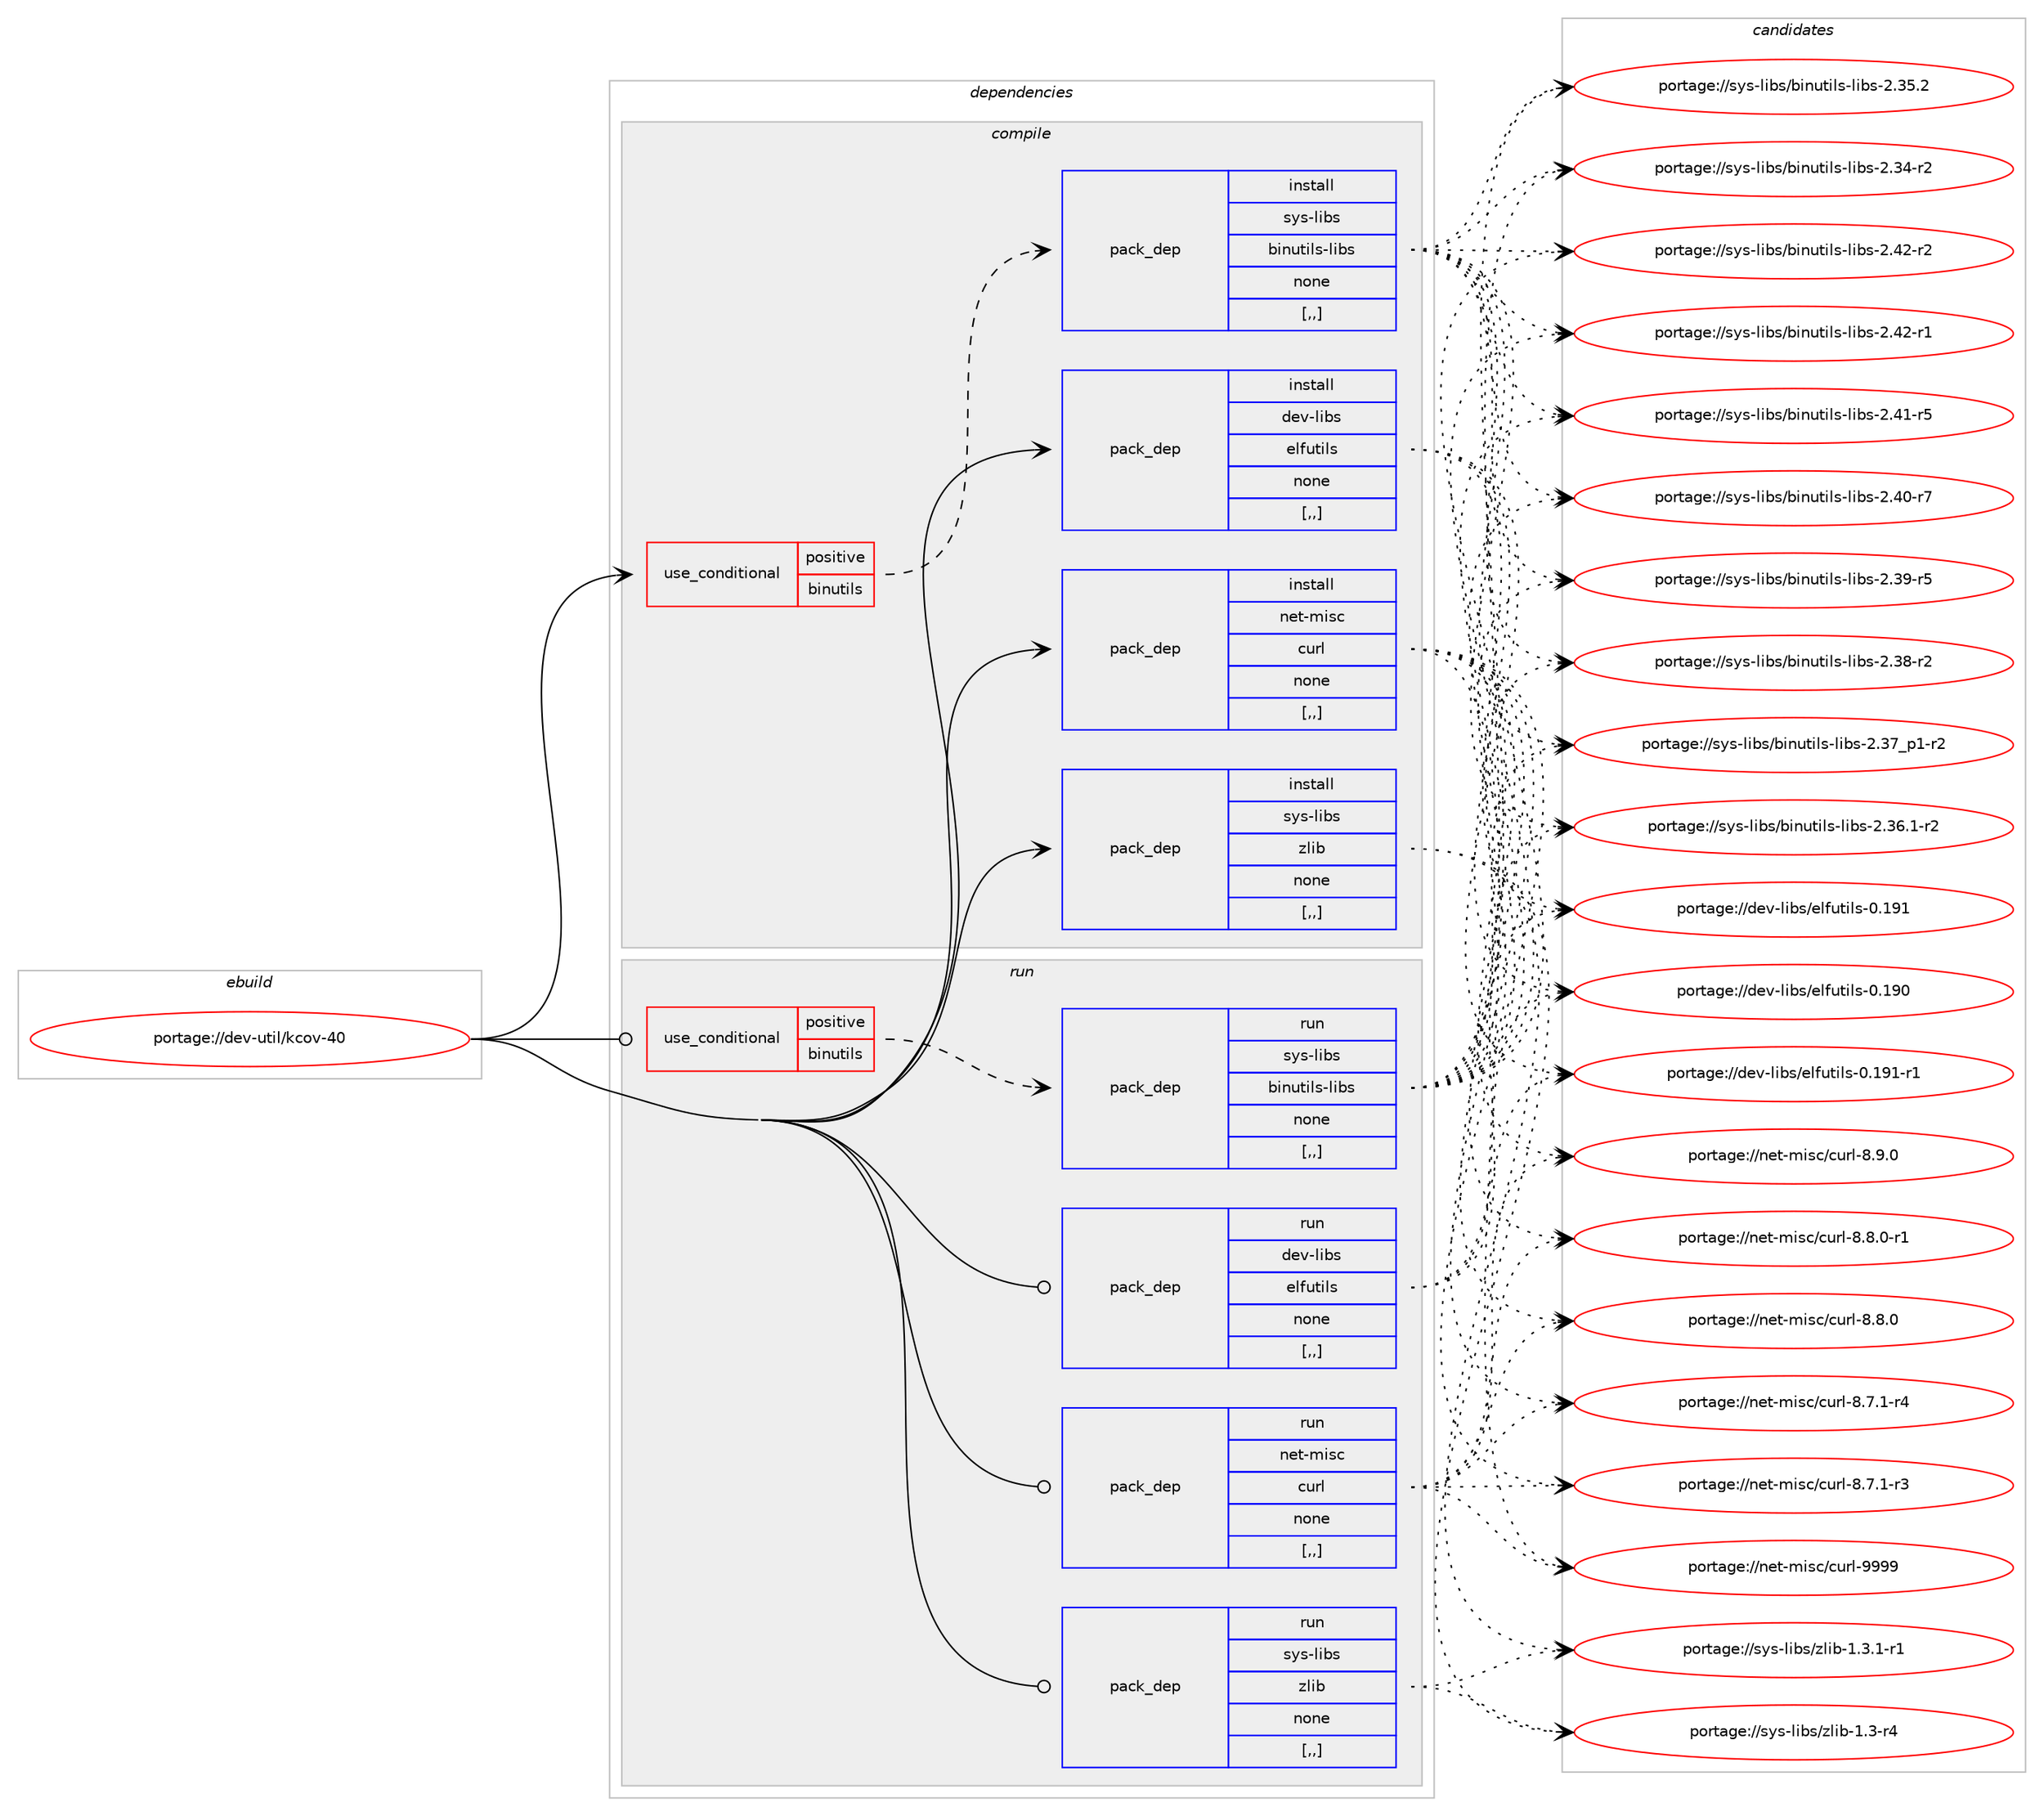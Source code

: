 digraph prolog {

# *************
# Graph options
# *************

newrank=true;
concentrate=true;
compound=true;
graph [rankdir=LR,fontname=Helvetica,fontsize=10,ranksep=1.5];#, ranksep=2.5, nodesep=0.2];
edge  [arrowhead=vee];
node  [fontname=Helvetica,fontsize=10];

# **********
# The ebuild
# **********

subgraph cluster_leftcol {
color=gray;
label=<<i>ebuild</i>>;
id [label="portage://dev-util/kcov-40", color=red, width=4, href="../dev-util/kcov-40.svg"];
}

# ****************
# The dependencies
# ****************

subgraph cluster_midcol {
color=gray;
label=<<i>dependencies</i>>;
subgraph cluster_compile {
fillcolor="#eeeeee";
style=filled;
label=<<i>compile</i>>;
subgraph cond60755 {
dependency215629 [label=<<TABLE BORDER="0" CELLBORDER="1" CELLSPACING="0" CELLPADDING="4"><TR><TD ROWSPAN="3" CELLPADDING="10">use_conditional</TD></TR><TR><TD>positive</TD></TR><TR><TD>binutils</TD></TR></TABLE>>, shape=none, color=red];
subgraph pack153458 {
dependency215630 [label=<<TABLE BORDER="0" CELLBORDER="1" CELLSPACING="0" CELLPADDING="4" WIDTH="220"><TR><TD ROWSPAN="6" CELLPADDING="30">pack_dep</TD></TR><TR><TD WIDTH="110">install</TD></TR><TR><TD>sys-libs</TD></TR><TR><TD>binutils-libs</TD></TR><TR><TD>none</TD></TR><TR><TD>[,,]</TD></TR></TABLE>>, shape=none, color=blue];
}
dependency215629:e -> dependency215630:w [weight=20,style="dashed",arrowhead="vee"];
}
id:e -> dependency215629:w [weight=20,style="solid",arrowhead="vee"];
subgraph pack153459 {
dependency215631 [label=<<TABLE BORDER="0" CELLBORDER="1" CELLSPACING="0" CELLPADDING="4" WIDTH="220"><TR><TD ROWSPAN="6" CELLPADDING="30">pack_dep</TD></TR><TR><TD WIDTH="110">install</TD></TR><TR><TD>dev-libs</TD></TR><TR><TD>elfutils</TD></TR><TR><TD>none</TD></TR><TR><TD>[,,]</TD></TR></TABLE>>, shape=none, color=blue];
}
id:e -> dependency215631:w [weight=20,style="solid",arrowhead="vee"];
subgraph pack153460 {
dependency215632 [label=<<TABLE BORDER="0" CELLBORDER="1" CELLSPACING="0" CELLPADDING="4" WIDTH="220"><TR><TD ROWSPAN="6" CELLPADDING="30">pack_dep</TD></TR><TR><TD WIDTH="110">install</TD></TR><TR><TD>net-misc</TD></TR><TR><TD>curl</TD></TR><TR><TD>none</TD></TR><TR><TD>[,,]</TD></TR></TABLE>>, shape=none, color=blue];
}
id:e -> dependency215632:w [weight=20,style="solid",arrowhead="vee"];
subgraph pack153461 {
dependency215633 [label=<<TABLE BORDER="0" CELLBORDER="1" CELLSPACING="0" CELLPADDING="4" WIDTH="220"><TR><TD ROWSPAN="6" CELLPADDING="30">pack_dep</TD></TR><TR><TD WIDTH="110">install</TD></TR><TR><TD>sys-libs</TD></TR><TR><TD>zlib</TD></TR><TR><TD>none</TD></TR><TR><TD>[,,]</TD></TR></TABLE>>, shape=none, color=blue];
}
id:e -> dependency215633:w [weight=20,style="solid",arrowhead="vee"];
}
subgraph cluster_compileandrun {
fillcolor="#eeeeee";
style=filled;
label=<<i>compile and run</i>>;
}
subgraph cluster_run {
fillcolor="#eeeeee";
style=filled;
label=<<i>run</i>>;
subgraph cond60756 {
dependency215634 [label=<<TABLE BORDER="0" CELLBORDER="1" CELLSPACING="0" CELLPADDING="4"><TR><TD ROWSPAN="3" CELLPADDING="10">use_conditional</TD></TR><TR><TD>positive</TD></TR><TR><TD>binutils</TD></TR></TABLE>>, shape=none, color=red];
subgraph pack153462 {
dependency215635 [label=<<TABLE BORDER="0" CELLBORDER="1" CELLSPACING="0" CELLPADDING="4" WIDTH="220"><TR><TD ROWSPAN="6" CELLPADDING="30">pack_dep</TD></TR><TR><TD WIDTH="110">run</TD></TR><TR><TD>sys-libs</TD></TR><TR><TD>binutils-libs</TD></TR><TR><TD>none</TD></TR><TR><TD>[,,]</TD></TR></TABLE>>, shape=none, color=blue];
}
dependency215634:e -> dependency215635:w [weight=20,style="dashed",arrowhead="vee"];
}
id:e -> dependency215634:w [weight=20,style="solid",arrowhead="odot"];
subgraph pack153463 {
dependency215636 [label=<<TABLE BORDER="0" CELLBORDER="1" CELLSPACING="0" CELLPADDING="4" WIDTH="220"><TR><TD ROWSPAN="6" CELLPADDING="30">pack_dep</TD></TR><TR><TD WIDTH="110">run</TD></TR><TR><TD>dev-libs</TD></TR><TR><TD>elfutils</TD></TR><TR><TD>none</TD></TR><TR><TD>[,,]</TD></TR></TABLE>>, shape=none, color=blue];
}
id:e -> dependency215636:w [weight=20,style="solid",arrowhead="odot"];
subgraph pack153464 {
dependency215637 [label=<<TABLE BORDER="0" CELLBORDER="1" CELLSPACING="0" CELLPADDING="4" WIDTH="220"><TR><TD ROWSPAN="6" CELLPADDING="30">pack_dep</TD></TR><TR><TD WIDTH="110">run</TD></TR><TR><TD>net-misc</TD></TR><TR><TD>curl</TD></TR><TR><TD>none</TD></TR><TR><TD>[,,]</TD></TR></TABLE>>, shape=none, color=blue];
}
id:e -> dependency215637:w [weight=20,style="solid",arrowhead="odot"];
subgraph pack153465 {
dependency215638 [label=<<TABLE BORDER="0" CELLBORDER="1" CELLSPACING="0" CELLPADDING="4" WIDTH="220"><TR><TD ROWSPAN="6" CELLPADDING="30">pack_dep</TD></TR><TR><TD WIDTH="110">run</TD></TR><TR><TD>sys-libs</TD></TR><TR><TD>zlib</TD></TR><TR><TD>none</TD></TR><TR><TD>[,,]</TD></TR></TABLE>>, shape=none, color=blue];
}
id:e -> dependency215638:w [weight=20,style="solid",arrowhead="odot"];
}
}

# **************
# The candidates
# **************

subgraph cluster_choices {
rank=same;
color=gray;
label=<<i>candidates</i>>;

subgraph choice153458 {
color=black;
nodesep=1;
choice11512111545108105981154798105110117116105108115451081059811545504652504511450 [label="portage://sys-libs/binutils-libs-2.42-r2", color=red, width=4,href="../sys-libs/binutils-libs-2.42-r2.svg"];
choice11512111545108105981154798105110117116105108115451081059811545504652504511449 [label="portage://sys-libs/binutils-libs-2.42-r1", color=red, width=4,href="../sys-libs/binutils-libs-2.42-r1.svg"];
choice11512111545108105981154798105110117116105108115451081059811545504652494511453 [label="portage://sys-libs/binutils-libs-2.41-r5", color=red, width=4,href="../sys-libs/binutils-libs-2.41-r5.svg"];
choice11512111545108105981154798105110117116105108115451081059811545504652484511455 [label="portage://sys-libs/binutils-libs-2.40-r7", color=red, width=4,href="../sys-libs/binutils-libs-2.40-r7.svg"];
choice11512111545108105981154798105110117116105108115451081059811545504651574511453 [label="portage://sys-libs/binutils-libs-2.39-r5", color=red, width=4,href="../sys-libs/binutils-libs-2.39-r5.svg"];
choice11512111545108105981154798105110117116105108115451081059811545504651564511450 [label="portage://sys-libs/binutils-libs-2.38-r2", color=red, width=4,href="../sys-libs/binutils-libs-2.38-r2.svg"];
choice115121115451081059811547981051101171161051081154510810598115455046515595112494511450 [label="portage://sys-libs/binutils-libs-2.37_p1-r2", color=red, width=4,href="../sys-libs/binutils-libs-2.37_p1-r2.svg"];
choice115121115451081059811547981051101171161051081154510810598115455046515446494511450 [label="portage://sys-libs/binutils-libs-2.36.1-r2", color=red, width=4,href="../sys-libs/binutils-libs-2.36.1-r2.svg"];
choice11512111545108105981154798105110117116105108115451081059811545504651534650 [label="portage://sys-libs/binutils-libs-2.35.2", color=red, width=4,href="../sys-libs/binutils-libs-2.35.2.svg"];
choice11512111545108105981154798105110117116105108115451081059811545504651524511450 [label="portage://sys-libs/binutils-libs-2.34-r2", color=red, width=4,href="../sys-libs/binutils-libs-2.34-r2.svg"];
dependency215630:e -> choice11512111545108105981154798105110117116105108115451081059811545504652504511450:w [style=dotted,weight="100"];
dependency215630:e -> choice11512111545108105981154798105110117116105108115451081059811545504652504511449:w [style=dotted,weight="100"];
dependency215630:e -> choice11512111545108105981154798105110117116105108115451081059811545504652494511453:w [style=dotted,weight="100"];
dependency215630:e -> choice11512111545108105981154798105110117116105108115451081059811545504652484511455:w [style=dotted,weight="100"];
dependency215630:e -> choice11512111545108105981154798105110117116105108115451081059811545504651574511453:w [style=dotted,weight="100"];
dependency215630:e -> choice11512111545108105981154798105110117116105108115451081059811545504651564511450:w [style=dotted,weight="100"];
dependency215630:e -> choice115121115451081059811547981051101171161051081154510810598115455046515595112494511450:w [style=dotted,weight="100"];
dependency215630:e -> choice115121115451081059811547981051101171161051081154510810598115455046515446494511450:w [style=dotted,weight="100"];
dependency215630:e -> choice11512111545108105981154798105110117116105108115451081059811545504651534650:w [style=dotted,weight="100"];
dependency215630:e -> choice11512111545108105981154798105110117116105108115451081059811545504651524511450:w [style=dotted,weight="100"];
}
subgraph choice153459 {
color=black;
nodesep=1;
choice1001011184510810598115471011081021171161051081154548464957494511449 [label="portage://dev-libs/elfutils-0.191-r1", color=red, width=4,href="../dev-libs/elfutils-0.191-r1.svg"];
choice100101118451081059811547101108102117116105108115454846495749 [label="portage://dev-libs/elfutils-0.191", color=red, width=4,href="../dev-libs/elfutils-0.191.svg"];
choice100101118451081059811547101108102117116105108115454846495748 [label="portage://dev-libs/elfutils-0.190", color=red, width=4,href="../dev-libs/elfutils-0.190.svg"];
dependency215631:e -> choice1001011184510810598115471011081021171161051081154548464957494511449:w [style=dotted,weight="100"];
dependency215631:e -> choice100101118451081059811547101108102117116105108115454846495749:w [style=dotted,weight="100"];
dependency215631:e -> choice100101118451081059811547101108102117116105108115454846495748:w [style=dotted,weight="100"];
}
subgraph choice153460 {
color=black;
nodesep=1;
choice110101116451091051159947991171141084557575757 [label="portage://net-misc/curl-9999", color=red, width=4,href="../net-misc/curl-9999.svg"];
choice11010111645109105115994799117114108455646574648 [label="portage://net-misc/curl-8.9.0", color=red, width=4,href="../net-misc/curl-8.9.0.svg"];
choice110101116451091051159947991171141084556465646484511449 [label="portage://net-misc/curl-8.8.0-r1", color=red, width=4,href="../net-misc/curl-8.8.0-r1.svg"];
choice11010111645109105115994799117114108455646564648 [label="portage://net-misc/curl-8.8.0", color=red, width=4,href="../net-misc/curl-8.8.0.svg"];
choice110101116451091051159947991171141084556465546494511452 [label="portage://net-misc/curl-8.7.1-r4", color=red, width=4,href="../net-misc/curl-8.7.1-r4.svg"];
choice110101116451091051159947991171141084556465546494511451 [label="portage://net-misc/curl-8.7.1-r3", color=red, width=4,href="../net-misc/curl-8.7.1-r3.svg"];
dependency215632:e -> choice110101116451091051159947991171141084557575757:w [style=dotted,weight="100"];
dependency215632:e -> choice11010111645109105115994799117114108455646574648:w [style=dotted,weight="100"];
dependency215632:e -> choice110101116451091051159947991171141084556465646484511449:w [style=dotted,weight="100"];
dependency215632:e -> choice11010111645109105115994799117114108455646564648:w [style=dotted,weight="100"];
dependency215632:e -> choice110101116451091051159947991171141084556465546494511452:w [style=dotted,weight="100"];
dependency215632:e -> choice110101116451091051159947991171141084556465546494511451:w [style=dotted,weight="100"];
}
subgraph choice153461 {
color=black;
nodesep=1;
choice115121115451081059811547122108105984549465146494511449 [label="portage://sys-libs/zlib-1.3.1-r1", color=red, width=4,href="../sys-libs/zlib-1.3.1-r1.svg"];
choice11512111545108105981154712210810598454946514511452 [label="portage://sys-libs/zlib-1.3-r4", color=red, width=4,href="../sys-libs/zlib-1.3-r4.svg"];
dependency215633:e -> choice115121115451081059811547122108105984549465146494511449:w [style=dotted,weight="100"];
dependency215633:e -> choice11512111545108105981154712210810598454946514511452:w [style=dotted,weight="100"];
}
subgraph choice153462 {
color=black;
nodesep=1;
choice11512111545108105981154798105110117116105108115451081059811545504652504511450 [label="portage://sys-libs/binutils-libs-2.42-r2", color=red, width=4,href="../sys-libs/binutils-libs-2.42-r2.svg"];
choice11512111545108105981154798105110117116105108115451081059811545504652504511449 [label="portage://sys-libs/binutils-libs-2.42-r1", color=red, width=4,href="../sys-libs/binutils-libs-2.42-r1.svg"];
choice11512111545108105981154798105110117116105108115451081059811545504652494511453 [label="portage://sys-libs/binutils-libs-2.41-r5", color=red, width=4,href="../sys-libs/binutils-libs-2.41-r5.svg"];
choice11512111545108105981154798105110117116105108115451081059811545504652484511455 [label="portage://sys-libs/binutils-libs-2.40-r7", color=red, width=4,href="../sys-libs/binutils-libs-2.40-r7.svg"];
choice11512111545108105981154798105110117116105108115451081059811545504651574511453 [label="portage://sys-libs/binutils-libs-2.39-r5", color=red, width=4,href="../sys-libs/binutils-libs-2.39-r5.svg"];
choice11512111545108105981154798105110117116105108115451081059811545504651564511450 [label="portage://sys-libs/binutils-libs-2.38-r2", color=red, width=4,href="../sys-libs/binutils-libs-2.38-r2.svg"];
choice115121115451081059811547981051101171161051081154510810598115455046515595112494511450 [label="portage://sys-libs/binutils-libs-2.37_p1-r2", color=red, width=4,href="../sys-libs/binutils-libs-2.37_p1-r2.svg"];
choice115121115451081059811547981051101171161051081154510810598115455046515446494511450 [label="portage://sys-libs/binutils-libs-2.36.1-r2", color=red, width=4,href="../sys-libs/binutils-libs-2.36.1-r2.svg"];
choice11512111545108105981154798105110117116105108115451081059811545504651534650 [label="portage://sys-libs/binutils-libs-2.35.2", color=red, width=4,href="../sys-libs/binutils-libs-2.35.2.svg"];
choice11512111545108105981154798105110117116105108115451081059811545504651524511450 [label="portage://sys-libs/binutils-libs-2.34-r2", color=red, width=4,href="../sys-libs/binutils-libs-2.34-r2.svg"];
dependency215635:e -> choice11512111545108105981154798105110117116105108115451081059811545504652504511450:w [style=dotted,weight="100"];
dependency215635:e -> choice11512111545108105981154798105110117116105108115451081059811545504652504511449:w [style=dotted,weight="100"];
dependency215635:e -> choice11512111545108105981154798105110117116105108115451081059811545504652494511453:w [style=dotted,weight="100"];
dependency215635:e -> choice11512111545108105981154798105110117116105108115451081059811545504652484511455:w [style=dotted,weight="100"];
dependency215635:e -> choice11512111545108105981154798105110117116105108115451081059811545504651574511453:w [style=dotted,weight="100"];
dependency215635:e -> choice11512111545108105981154798105110117116105108115451081059811545504651564511450:w [style=dotted,weight="100"];
dependency215635:e -> choice115121115451081059811547981051101171161051081154510810598115455046515595112494511450:w [style=dotted,weight="100"];
dependency215635:e -> choice115121115451081059811547981051101171161051081154510810598115455046515446494511450:w [style=dotted,weight="100"];
dependency215635:e -> choice11512111545108105981154798105110117116105108115451081059811545504651534650:w [style=dotted,weight="100"];
dependency215635:e -> choice11512111545108105981154798105110117116105108115451081059811545504651524511450:w [style=dotted,weight="100"];
}
subgraph choice153463 {
color=black;
nodesep=1;
choice1001011184510810598115471011081021171161051081154548464957494511449 [label="portage://dev-libs/elfutils-0.191-r1", color=red, width=4,href="../dev-libs/elfutils-0.191-r1.svg"];
choice100101118451081059811547101108102117116105108115454846495749 [label="portage://dev-libs/elfutils-0.191", color=red, width=4,href="../dev-libs/elfutils-0.191.svg"];
choice100101118451081059811547101108102117116105108115454846495748 [label="portage://dev-libs/elfutils-0.190", color=red, width=4,href="../dev-libs/elfutils-0.190.svg"];
dependency215636:e -> choice1001011184510810598115471011081021171161051081154548464957494511449:w [style=dotted,weight="100"];
dependency215636:e -> choice100101118451081059811547101108102117116105108115454846495749:w [style=dotted,weight="100"];
dependency215636:e -> choice100101118451081059811547101108102117116105108115454846495748:w [style=dotted,weight="100"];
}
subgraph choice153464 {
color=black;
nodesep=1;
choice110101116451091051159947991171141084557575757 [label="portage://net-misc/curl-9999", color=red, width=4,href="../net-misc/curl-9999.svg"];
choice11010111645109105115994799117114108455646574648 [label="portage://net-misc/curl-8.9.0", color=red, width=4,href="../net-misc/curl-8.9.0.svg"];
choice110101116451091051159947991171141084556465646484511449 [label="portage://net-misc/curl-8.8.0-r1", color=red, width=4,href="../net-misc/curl-8.8.0-r1.svg"];
choice11010111645109105115994799117114108455646564648 [label="portage://net-misc/curl-8.8.0", color=red, width=4,href="../net-misc/curl-8.8.0.svg"];
choice110101116451091051159947991171141084556465546494511452 [label="portage://net-misc/curl-8.7.1-r4", color=red, width=4,href="../net-misc/curl-8.7.1-r4.svg"];
choice110101116451091051159947991171141084556465546494511451 [label="portage://net-misc/curl-8.7.1-r3", color=red, width=4,href="../net-misc/curl-8.7.1-r3.svg"];
dependency215637:e -> choice110101116451091051159947991171141084557575757:w [style=dotted,weight="100"];
dependency215637:e -> choice11010111645109105115994799117114108455646574648:w [style=dotted,weight="100"];
dependency215637:e -> choice110101116451091051159947991171141084556465646484511449:w [style=dotted,weight="100"];
dependency215637:e -> choice11010111645109105115994799117114108455646564648:w [style=dotted,weight="100"];
dependency215637:e -> choice110101116451091051159947991171141084556465546494511452:w [style=dotted,weight="100"];
dependency215637:e -> choice110101116451091051159947991171141084556465546494511451:w [style=dotted,weight="100"];
}
subgraph choice153465 {
color=black;
nodesep=1;
choice115121115451081059811547122108105984549465146494511449 [label="portage://sys-libs/zlib-1.3.1-r1", color=red, width=4,href="../sys-libs/zlib-1.3.1-r1.svg"];
choice11512111545108105981154712210810598454946514511452 [label="portage://sys-libs/zlib-1.3-r4", color=red, width=4,href="../sys-libs/zlib-1.3-r4.svg"];
dependency215638:e -> choice115121115451081059811547122108105984549465146494511449:w [style=dotted,weight="100"];
dependency215638:e -> choice11512111545108105981154712210810598454946514511452:w [style=dotted,weight="100"];
}
}

}
